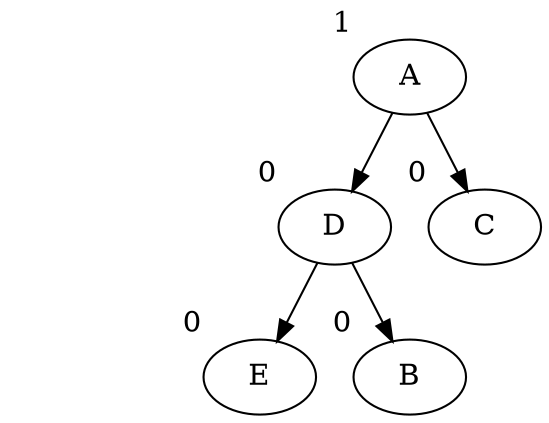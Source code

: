 strict digraph {
    rank1 [style=invisible];
    rank2 [style=invisible];
    rank3 [style=invisible];
    rank1 -> rank2 [color=white];

    A [xlabel = "1"];
    B [xlabel = "0"];
    C [xlabel = "0"];
    D [xlabel = "0"];
    E [xlabel = "0"];
    A -> D;
    D -> B;
    D -> E;
    A -> C;

    {
        rank = same;
        rank2 -> D -> C [style=invis];
        rankdir = LR;
    }

    {
        rank = same;
        rank3 -> E -> B [style=invis];
        rankdir = LR;
    }
}
